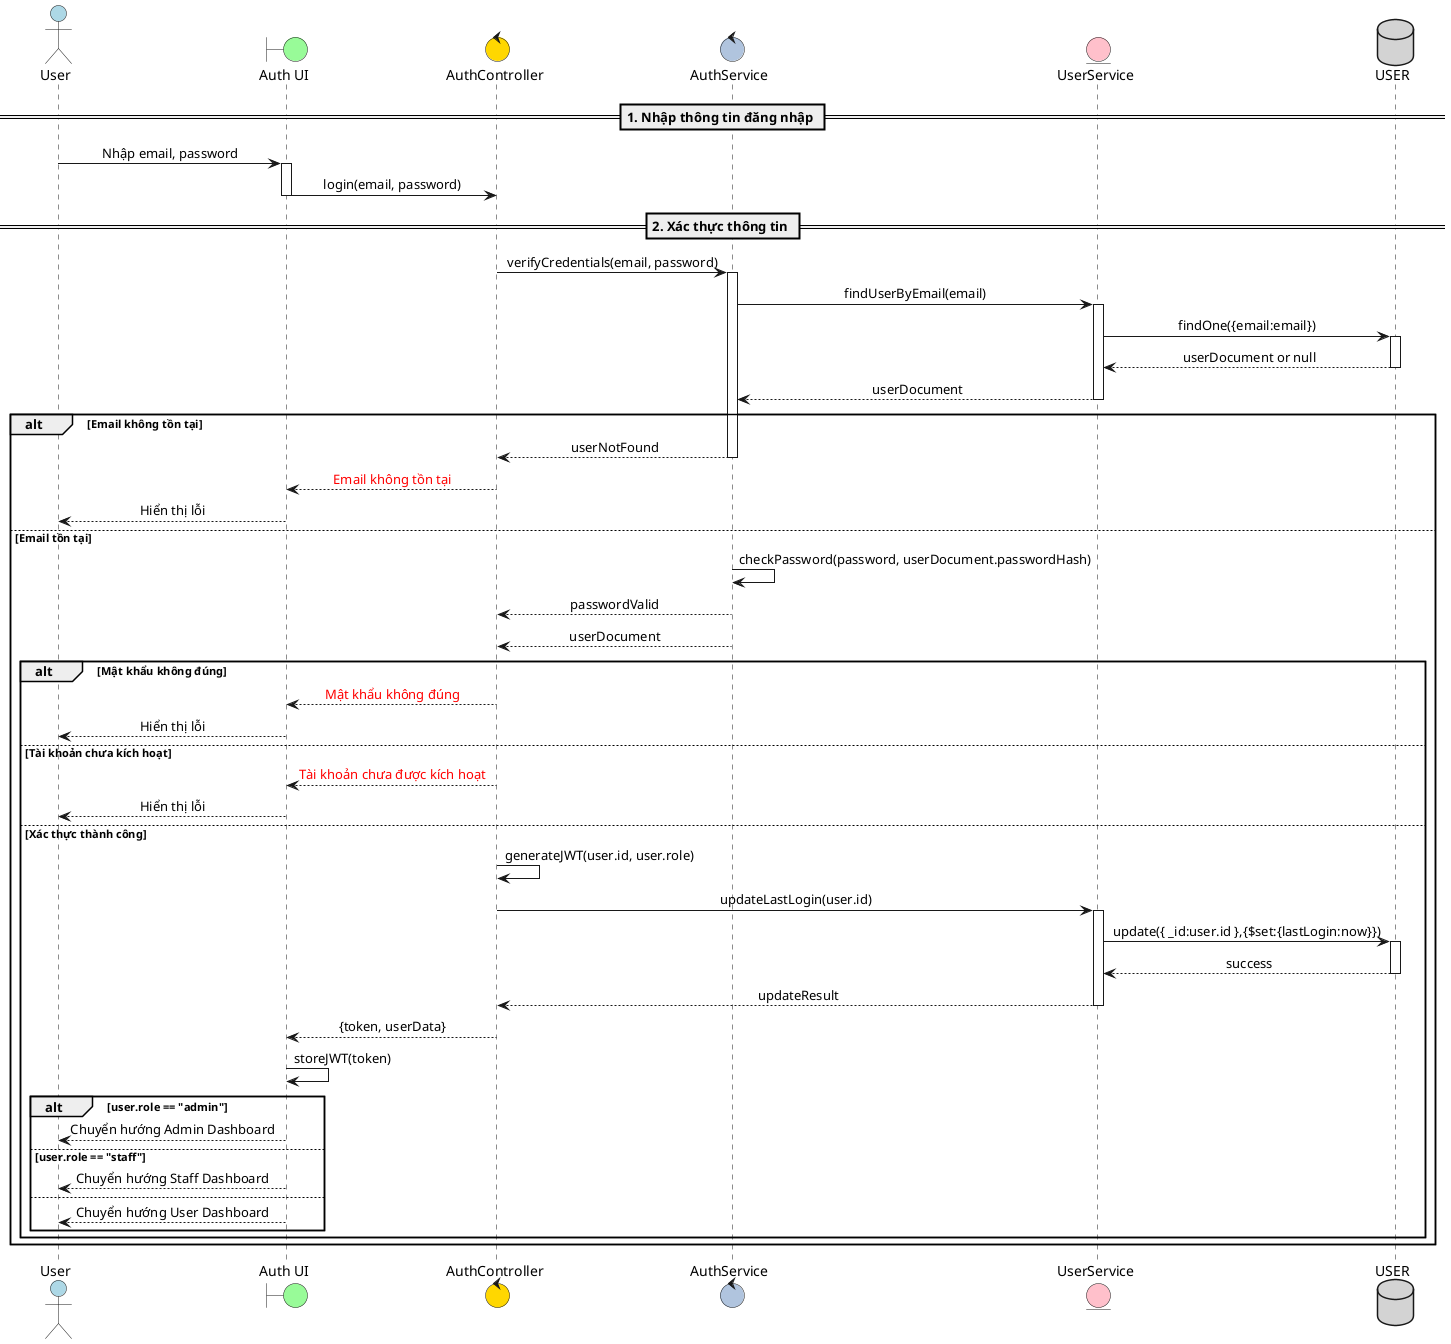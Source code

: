 @startuml Đăng nhập tài khoản
skinparam sequenceMessageAlign center
skinparam responseMessageBelowArrow true
skinparam backgroundColor #FFFFFF
skinparam transparentBackground false

actor "User" as User #lightblue
boundary "Auth UI" as UI #palegreen
control "AuthController" as AC #gold
control "AuthService"    as AS #lightsteelblue
entity  "UserService"    as US #pink
database "USER"          as DB #lightgray


== 1. Nhập thông tin đăng nhập ==
User -> UI : Nhập email, password
activate UI
UI -> AC : login(email, password)
deactivate UI

== 2. Xác thực thông tin ==
AC -> AS : verifyCredentials(email, password)
activate AS
AS -> US : findUserByEmail(email)
activate US
US -> DB : findOne({email:email})
activate DB
DB --> US : userDocument or null
deactivate DB
US --> AS : userDocument
deactivate US

alt Email không tồn tại
    AS --> AC : userNotFound
    deactivate AS
    AC --> UI : <color:red>Email không tồn tại</color>
    deactivate AC
    UI --> User : Hiển thị lỗi
else Email tồn tại
    AS -> AS : checkPassword(password, userDocument.passwordHash)
    AS --> AC : passwordValid
    AS --> AC : userDocument
    deactivate AS

    alt Mật khẩu không đúng
        AC --> UI : <color:red>Mật khẩu không đúng</color>
        deactivate AC
        UI --> User : Hiển thị lỗi

    else Tài khoản chưa kích hoạt
        AC --> UI : <color:red>Tài khoản chưa được kích hoạt</color>
        deactivate AC
        UI --> User : Hiển thị lỗi

    else Xác thực thành công
        AC -> AC : generateJWT(user.id, user.role)
        AC -> US : updateLastLogin(user.id)
        activate US
        ' **SỬA** chỉ còn 1 dòng label cho update
        US -> DB : update({ _id:user.id },{$set:{lastLogin:now}})
        activate DB
        DB --> US : success
        deactivate DB
        US --> AC : updateResult
        deactivate US

        AC --> UI : {token, userData}
        deactivate AC
        UI -> UI : storeJWT(token)

        alt user.role == "admin"
            UI --> User : Chuyển hướng Admin Dashboard
        else user.role == "staff"
            UI --> User : Chuyển hướng Staff Dashboard
        else
            UI --> User : Chuyển hướng User Dashboard
        end
        deactivate UI
    end
end
@enduml